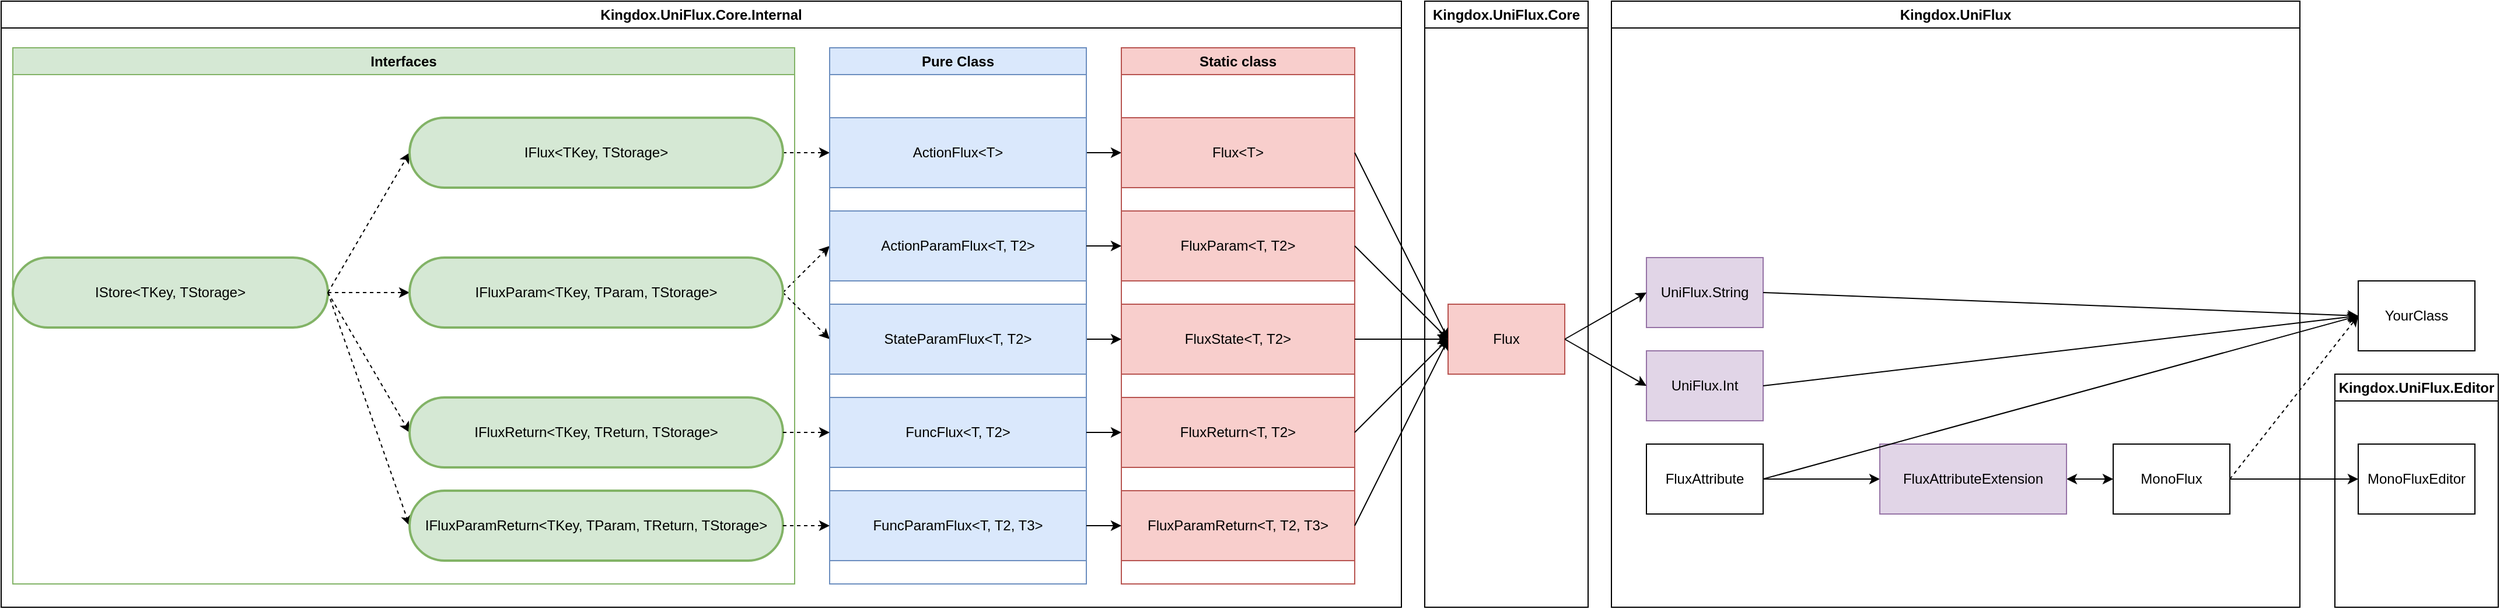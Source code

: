 <mxfile version="21.2.1" type="device">
  <diagram name="Page-1" id="AjHuZd5Q-5fPtrFU9uvx">
    <mxGraphModel dx="1434" dy="739" grid="1" gridSize="10" guides="1" tooltips="1" connect="1" arrows="1" fold="1" page="1" pageScale="1" pageWidth="850" pageHeight="1100" math="0" shadow="0">
      <root>
        <mxCell id="0" />
        <mxCell id="1" parent="0" />
        <mxCell id="zPwvJVCRFNVAX5RxwrGX-16" value="" style="edgeStyle=orthogonalEdgeStyle;rounded=0;orthogonalLoop=1;jettySize=auto;html=1;dashed=1;" parent="1" source="zPwvJVCRFNVAX5RxwrGX-7" target="zPwvJVCRFNVAX5RxwrGX-12" edge="1">
          <mxGeometry relative="1" as="geometry" />
        </mxCell>
        <mxCell id="zPwvJVCRFNVAX5RxwrGX-17" value="" style="rounded=0;orthogonalLoop=1;jettySize=auto;html=1;dashed=1;exitX=1;exitY=0.5;exitDx=0;exitDy=0;" parent="1" source="zPwvJVCRFNVAX5RxwrGX-8" edge="1">
          <mxGeometry relative="1" as="geometry">
            <mxPoint x="740" y="250" as="targetPoint" />
          </mxGeometry>
        </mxCell>
        <mxCell id="zPwvJVCRFNVAX5RxwrGX-56" style="rounded=0;orthogonalLoop=1;jettySize=auto;html=1;entryX=0;entryY=0.5;entryDx=0;entryDy=0;exitX=1;exitY=0.5;exitDx=0;exitDy=0;" parent="1" source="zPwvJVCRFNVAX5RxwrGX-12" target="zPwvJVCRFNVAX5RxwrGX-4" edge="1">
          <mxGeometry relative="1" as="geometry" />
        </mxCell>
        <mxCell id="zPwvJVCRFNVAX5RxwrGX-12" value="ActionFlux&amp;lt;T&amp;gt;" style="rounded=1;whiteSpace=wrap;html=1;fillColor=#dae8fc;strokeColor=#6c8ebf;glass=0;shadow=0;arcSize=0;" parent="1" vertex="1">
          <mxGeometry x="740" y="140" width="220" height="60" as="geometry" />
        </mxCell>
        <mxCell id="zPwvJVCRFNVAX5RxwrGX-62" value="Pure Class" style="swimlane;whiteSpace=wrap;html=1;fillColor=#dae8fc;strokeColor=#6c8ebf;" parent="1" vertex="1">
          <mxGeometry x="740" y="80" width="220" height="460" as="geometry" />
        </mxCell>
        <mxCell id="zPwvJVCRFNVAX5RxwrGX-63" value="Interfaces" style="swimlane;whiteSpace=wrap;html=1;fillColor=#d5e8d4;strokeColor=#82b366;" parent="1" vertex="1">
          <mxGeometry x="40" y="80" width="670" height="460" as="geometry" />
        </mxCell>
        <mxCell id="6YCAd8FIzps4Sk24OiGi-3" value="IStore&amp;lt;TKey, TStorage&lt;span style=&quot;background-color: initial;&quot;&gt;&amp;gt;&lt;/span&gt;" style="rounded=1;whiteSpace=wrap;html=1;glass=0;shadow=0;fillColor=#d5e8d4;strokeColor=#82b366;fillStyle=auto;strokeWidth=2;perimeterSpacing=0;arcSize=50;" parent="zPwvJVCRFNVAX5RxwrGX-63" vertex="1">
          <mxGeometry y="180" width="270" height="60" as="geometry" />
        </mxCell>
        <mxCell id="6YCAd8FIzps4Sk24OiGi-6" value="" style="edgeStyle=none;orthogonalLoop=1;jettySize=auto;html=1;rounded=0;exitX=1;exitY=0.5;exitDx=0;exitDy=0;entryX=0;entryY=0.5;entryDx=0;entryDy=0;dashed=1;" parent="1" source="6YCAd8FIzps4Sk24OiGi-3" target="zPwvJVCRFNVAX5RxwrGX-10" edge="1">
          <mxGeometry width="80" relative="1" as="geometry">
            <mxPoint x="490" y="510" as="sourcePoint" />
            <mxPoint x="570" y="510" as="targetPoint" />
            <Array as="points" />
          </mxGeometry>
        </mxCell>
        <mxCell id="6YCAd8FIzps4Sk24OiGi-7" value="" style="edgeStyle=none;orthogonalLoop=1;jettySize=auto;html=1;rounded=0;exitX=1;exitY=0.5;exitDx=0;exitDy=0;entryX=0;entryY=0.5;entryDx=0;entryDy=0;dashed=1;" parent="1" source="6YCAd8FIzps4Sk24OiGi-3" target="zPwvJVCRFNVAX5RxwrGX-9" edge="1">
          <mxGeometry width="80" relative="1" as="geometry">
            <mxPoint x="500" y="510" as="sourcePoint" />
            <mxPoint x="580" y="510" as="targetPoint" />
            <Array as="points" />
          </mxGeometry>
        </mxCell>
        <mxCell id="6YCAd8FIzps4Sk24OiGi-8" value="" style="edgeStyle=none;orthogonalLoop=1;jettySize=auto;html=1;rounded=0;exitX=1;exitY=0.5;exitDx=0;exitDy=0;entryX=0;entryY=0.5;entryDx=0;entryDy=0;dashed=1;" parent="1" source="6YCAd8FIzps4Sk24OiGi-3" target="zPwvJVCRFNVAX5RxwrGX-8" edge="1">
          <mxGeometry width="80" relative="1" as="geometry">
            <mxPoint x="590" y="640" as="sourcePoint" />
            <mxPoint x="670" y="640" as="targetPoint" />
            <Array as="points" />
          </mxGeometry>
        </mxCell>
        <mxCell id="6YCAd8FIzps4Sk24OiGi-9" value="" style="edgeStyle=none;orthogonalLoop=1;jettySize=auto;html=1;rounded=0;exitX=1;exitY=0.5;exitDx=0;exitDy=0;entryX=0;entryY=0.5;entryDx=0;entryDy=0;dashed=1;" parent="1" source="6YCAd8FIzps4Sk24OiGi-3" target="zPwvJVCRFNVAX5RxwrGX-7" edge="1">
          <mxGeometry width="80" relative="1" as="geometry">
            <mxPoint x="470" y="500" as="sourcePoint" />
            <mxPoint x="550" y="500" as="targetPoint" />
            <Array as="points" />
          </mxGeometry>
        </mxCell>
        <mxCell id="6YCAd8FIzps4Sk24OiGi-17" value="Kingdox.UniFlux.Core.Internal" style="swimlane;whiteSpace=wrap;html=1;" parent="1" vertex="1">
          <mxGeometry x="30" y="40" width="1200" height="520" as="geometry" />
        </mxCell>
        <mxCell id="zPwvJVCRFNVAX5RxwrGX-7" value="IFlux&amp;lt;TKey&lt;span style=&quot;background-color: initial;&quot;&gt;,&amp;nbsp;&lt;/span&gt;&lt;span style=&quot;background-color: initial;&quot;&gt;TStorage&lt;/span&gt;&lt;span style=&quot;background-color: initial;&quot;&gt;&amp;gt;&lt;/span&gt;" style="rounded=1;whiteSpace=wrap;html=1;glass=0;shadow=0;fillColor=#d5e8d4;strokeColor=#82b366;fillStyle=auto;strokeWidth=2;perimeterSpacing=0;arcSize=50;" parent="6YCAd8FIzps4Sk24OiGi-17" vertex="1">
          <mxGeometry x="350" y="100" width="320" height="60" as="geometry" />
        </mxCell>
        <mxCell id="vY3CopcSwJZuLqHJkW8Y-2" style="rounded=0;orthogonalLoop=1;jettySize=auto;html=1;exitX=1;exitY=0.5;exitDx=0;exitDy=0;entryX=0;entryY=0.5;entryDx=0;entryDy=0;dashed=1;" edge="1" parent="6YCAd8FIzps4Sk24OiGi-17" source="zPwvJVCRFNVAX5RxwrGX-8" target="vY3CopcSwJZuLqHJkW8Y-1">
          <mxGeometry relative="1" as="geometry" />
        </mxCell>
        <mxCell id="zPwvJVCRFNVAX5RxwrGX-8" value="IFluxParam&amp;lt;TKey, TParam, TStorage&amp;gt;" style="rounded=1;whiteSpace=wrap;html=1;glass=0;shadow=0;fillColor=#d5e8d4;strokeColor=#82b366;fillStyle=auto;strokeWidth=2;perimeterSpacing=0;arcSize=50;" parent="6YCAd8FIzps4Sk24OiGi-17" vertex="1">
          <mxGeometry x="350" y="220" width="320" height="60" as="geometry" />
        </mxCell>
        <mxCell id="zPwvJVCRFNVAX5RxwrGX-9" value="IFluxReturn&amp;lt;TKey, TReturn, TStorage&amp;gt;" style="rounded=1;whiteSpace=wrap;html=1;glass=0;shadow=0;fillColor=#d5e8d4;strokeColor=#82b366;fillStyle=auto;strokeWidth=2;perimeterSpacing=0;arcSize=50;" parent="6YCAd8FIzps4Sk24OiGi-17" vertex="1">
          <mxGeometry x="350" y="340" width="320" height="60" as="geometry" />
        </mxCell>
        <mxCell id="zPwvJVCRFNVAX5RxwrGX-10" value="IFluxParamReturn&amp;lt;TKey, TParam, TReturn, TStorage&amp;gt;" style="rounded=1;whiteSpace=wrap;html=1;glass=0;shadow=0;fillColor=#d5e8d4;strokeColor=#82b366;fillStyle=auto;strokeWidth=2;perimeterSpacing=0;arcSize=50;" parent="6YCAd8FIzps4Sk24OiGi-17" vertex="1">
          <mxGeometry x="350" y="420" width="320" height="60" as="geometry" />
        </mxCell>
        <mxCell id="6YCAd8FIzps4Sk24OiGi-21" value="Static class" style="swimlane;whiteSpace=wrap;html=1;fillColor=#f8cecc;strokeColor=#b85450;" parent="6YCAd8FIzps4Sk24OiGi-17" vertex="1">
          <mxGeometry x="960" y="40" width="200" height="460" as="geometry" />
        </mxCell>
        <mxCell id="zPwvJVCRFNVAX5RxwrGX-4" value="Flux&amp;lt;T&amp;gt;" style="rounded=0;whiteSpace=wrap;html=1;fillColor=#f8cecc;strokeColor=#b85450;" parent="6YCAd8FIzps4Sk24OiGi-21" vertex="1">
          <mxGeometry y="60" width="200" height="60" as="geometry" />
        </mxCell>
        <mxCell id="zPwvJVCRFNVAX5RxwrGX-5" value="FluxParam&amp;lt;T, T2&amp;gt;" style="rounded=0;whiteSpace=wrap;html=1;fillColor=#f8cecc;strokeColor=#b85450;" parent="6YCAd8FIzps4Sk24OiGi-21" vertex="1">
          <mxGeometry y="140" width="200" height="60" as="geometry" />
        </mxCell>
        <mxCell id="zPwvJVCRFNVAX5RxwrGX-6" value="FluxParamReturn&amp;lt;T, T2, T3&amp;gt;" style="rounded=0;whiteSpace=wrap;html=1;fillColor=#f8cecc;strokeColor=#b85450;" parent="6YCAd8FIzps4Sk24OiGi-21" vertex="1">
          <mxGeometry y="380" width="200" height="60" as="geometry" />
        </mxCell>
        <mxCell id="6YCAd8FIzps4Sk24OiGi-20" value="FluxReturn&amp;lt;T, T2&amp;gt;" style="rounded=0;whiteSpace=wrap;html=1;fillColor=#f8cecc;strokeColor=#b85450;" parent="6YCAd8FIzps4Sk24OiGi-21" vertex="1">
          <mxGeometry y="300" width="200" height="60" as="geometry" />
        </mxCell>
        <mxCell id="vY3CopcSwJZuLqHJkW8Y-3" value="FluxState&amp;lt;T, T2&amp;gt;" style="rounded=0;whiteSpace=wrap;html=1;fillColor=#f8cecc;strokeColor=#b85450;" vertex="1" parent="6YCAd8FIzps4Sk24OiGi-21">
          <mxGeometry y="220" width="200" height="60" as="geometry" />
        </mxCell>
        <mxCell id="zPwvJVCRFNVAX5RxwrGX-15" value="FuncParamFlux&amp;lt;T, T2, T3&amp;gt;" style="rounded=0;whiteSpace=wrap;html=1;fillColor=#dae8fc;strokeColor=#6c8ebf;" parent="6YCAd8FIzps4Sk24OiGi-17" vertex="1">
          <mxGeometry x="710" y="420" width="220" height="60" as="geometry" />
        </mxCell>
        <mxCell id="zPwvJVCRFNVAX5RxwrGX-19" value="" style="edgeStyle=orthogonalEdgeStyle;rounded=0;orthogonalLoop=1;jettySize=auto;html=1;dashed=1;entryX=0;entryY=0.5;entryDx=0;entryDy=0;" parent="6YCAd8FIzps4Sk24OiGi-17" source="zPwvJVCRFNVAX5RxwrGX-10" target="zPwvJVCRFNVAX5RxwrGX-15" edge="1">
          <mxGeometry relative="1" as="geometry" />
        </mxCell>
        <mxCell id="zPwvJVCRFNVAX5RxwrGX-61" value="" style="edgeStyle=none;orthogonalLoop=1;jettySize=auto;html=1;rounded=0;exitX=1;exitY=0.5;exitDx=0;exitDy=0;entryX=0;entryY=0.5;entryDx=0;entryDy=0;" parent="6YCAd8FIzps4Sk24OiGi-17" source="zPwvJVCRFNVAX5RxwrGX-15" target="zPwvJVCRFNVAX5RxwrGX-6" edge="1">
          <mxGeometry width="80" relative="1" as="geometry">
            <mxPoint x="1120" y="410" as="sourcePoint" />
            <mxPoint x="1200" y="410" as="targetPoint" />
            <Array as="points" />
          </mxGeometry>
        </mxCell>
        <mxCell id="zPwvJVCRFNVAX5RxwrGX-14" value="FuncFlux&amp;lt;T, T2&amp;gt;" style="rounded=0;whiteSpace=wrap;html=1;fillColor=#dae8fc;strokeColor=#6c8ebf;" parent="6YCAd8FIzps4Sk24OiGi-17" vertex="1">
          <mxGeometry x="710" y="340" width="220" height="60" as="geometry" />
        </mxCell>
        <mxCell id="zPwvJVCRFNVAX5RxwrGX-18" value="" style="edgeStyle=orthogonalEdgeStyle;rounded=0;orthogonalLoop=1;jettySize=auto;html=1;dashed=1;entryX=0;entryY=0.5;entryDx=0;entryDy=0;" parent="6YCAd8FIzps4Sk24OiGi-17" source="zPwvJVCRFNVAX5RxwrGX-9" target="zPwvJVCRFNVAX5RxwrGX-14" edge="1">
          <mxGeometry relative="1" as="geometry" />
        </mxCell>
        <mxCell id="zPwvJVCRFNVAX5RxwrGX-60" value="" style="edgeStyle=none;orthogonalLoop=1;jettySize=auto;html=1;rounded=0;exitX=1;exitY=0.5;exitDx=0;exitDy=0;entryX=0;entryY=0.5;entryDx=0;entryDy=0;" parent="6YCAd8FIzps4Sk24OiGi-17" source="zPwvJVCRFNVAX5RxwrGX-14" target="6YCAd8FIzps4Sk24OiGi-20" edge="1">
          <mxGeometry width="80" relative="1" as="geometry">
            <mxPoint x="1000" y="460" as="sourcePoint" />
            <mxPoint x="1080" y="460" as="targetPoint" />
            <Array as="points" />
          </mxGeometry>
        </mxCell>
        <mxCell id="vY3CopcSwJZuLqHJkW8Y-4" value="" style="edgeStyle=orthogonalEdgeStyle;rounded=0;orthogonalLoop=1;jettySize=auto;html=1;" edge="1" parent="6YCAd8FIzps4Sk24OiGi-17" source="vY3CopcSwJZuLqHJkW8Y-1" target="vY3CopcSwJZuLqHJkW8Y-3">
          <mxGeometry relative="1" as="geometry" />
        </mxCell>
        <mxCell id="vY3CopcSwJZuLqHJkW8Y-1" value="StateParamFlux&amp;lt;T, T2&amp;gt;" style="rounded=0;whiteSpace=wrap;html=1;fillColor=#dae8fc;strokeColor=#6c8ebf;" vertex="1" parent="6YCAd8FIzps4Sk24OiGi-17">
          <mxGeometry x="710" y="260" width="220" height="60" as="geometry" />
        </mxCell>
        <mxCell id="zPwvJVCRFNVAX5RxwrGX-13" value="ActionParamFlux&amp;lt;T, T2&amp;gt;" style="rounded=0;whiteSpace=wrap;html=1;fillColor=#dae8fc;strokeColor=#6c8ebf;" parent="6YCAd8FIzps4Sk24OiGi-17" vertex="1">
          <mxGeometry x="710" y="180" width="220" height="60" as="geometry" />
        </mxCell>
        <mxCell id="zPwvJVCRFNVAX5RxwrGX-59" value="" style="edgeStyle=none;orthogonalLoop=1;jettySize=auto;html=1;rounded=0;exitX=1;exitY=0.5;exitDx=0;exitDy=0;entryX=0;entryY=0.5;entryDx=0;entryDy=0;" parent="6YCAd8FIzps4Sk24OiGi-17" source="zPwvJVCRFNVAX5RxwrGX-13" target="zPwvJVCRFNVAX5RxwrGX-5" edge="1">
          <mxGeometry width="80" relative="1" as="geometry">
            <mxPoint x="1230" y="260" as="sourcePoint" />
            <mxPoint x="1310" y="260" as="targetPoint" />
            <Array as="points" />
          </mxGeometry>
        </mxCell>
        <mxCell id="6YCAd8FIzps4Sk24OiGi-18" value="Kingdox.UniFlux.Core" style="swimlane;whiteSpace=wrap;html=1;" parent="1" vertex="1">
          <mxGeometry x="1250" y="40" width="140" height="520" as="geometry" />
        </mxCell>
        <mxCell id="6YCAd8FIzps4Sk24OiGi-22" value="Flux" style="rounded=0;whiteSpace=wrap;html=1;fillColor=#f8cecc;strokeColor=#b85450;" parent="6YCAd8FIzps4Sk24OiGi-18" vertex="1">
          <mxGeometry x="20" y="260" width="100" height="60" as="geometry" />
        </mxCell>
        <mxCell id="6YCAd8FIzps4Sk24OiGi-19" value="Kingdox.UniFlux" style="swimlane;whiteSpace=wrap;html=1;" parent="1" vertex="1">
          <mxGeometry x="1410" y="40" width="590" height="520" as="geometry" />
        </mxCell>
        <mxCell id="6YCAd8FIzps4Sk24OiGi-29" value="MonoFlux" style="rounded=0;whiteSpace=wrap;html=1;" parent="6YCAd8FIzps4Sk24OiGi-19" vertex="1">
          <mxGeometry x="430" y="380" width="100" height="60" as="geometry" />
        </mxCell>
        <mxCell id="6YCAd8FIzps4Sk24OiGi-35" value="FluxAttribute" style="rounded=0;whiteSpace=wrap;html=1;" parent="6YCAd8FIzps4Sk24OiGi-19" vertex="1">
          <mxGeometry x="30" y="380" width="100" height="60" as="geometry" />
        </mxCell>
        <mxCell id="6YCAd8FIzps4Sk24OiGi-38" value="" style="edgeStyle=none;orthogonalLoop=1;jettySize=auto;html=1;rounded=0;startArrow=classic;startFill=1;" parent="6YCAd8FIzps4Sk24OiGi-19" source="6YCAd8FIzps4Sk24OiGi-31" target="6YCAd8FIzps4Sk24OiGi-29" edge="1">
          <mxGeometry width="80" relative="1" as="geometry">
            <mxPoint x="380" y="225" as="sourcePoint" />
            <mxPoint x="460" y="225" as="targetPoint" />
            <Array as="points" />
          </mxGeometry>
        </mxCell>
        <mxCell id="6YCAd8FIzps4Sk24OiGi-39" value="" style="edgeStyle=none;orthogonalLoop=1;jettySize=auto;html=1;rounded=0;entryX=0;entryY=0.5;entryDx=0;entryDy=0;exitX=1;exitY=0.5;exitDx=0;exitDy=0;" parent="6YCAd8FIzps4Sk24OiGi-19" source="6YCAd8FIzps4Sk24OiGi-35" target="6YCAd8FIzps4Sk24OiGi-31" edge="1">
          <mxGeometry width="80" relative="1" as="geometry">
            <mxPoint x="240" y="240" as="sourcePoint" />
            <mxPoint x="400" y="200" as="targetPoint" />
            <Array as="points" />
          </mxGeometry>
        </mxCell>
        <mxCell id="6YCAd8FIzps4Sk24OiGi-31" value="FluxAttributeExtension" style="rounded=0;whiteSpace=wrap;html=1;fillColor=#e1d5e7;strokeColor=#9673a6;" parent="6YCAd8FIzps4Sk24OiGi-19" vertex="1">
          <mxGeometry x="230" y="380" width="160" height="60" as="geometry" />
        </mxCell>
        <mxCell id="6YCAd8FIzps4Sk24OiGi-27" value="UniFlux.String" style="rounded=0;whiteSpace=wrap;html=1;fillColor=#e1d5e7;strokeColor=#9673a6;" parent="6YCAd8FIzps4Sk24OiGi-19" vertex="1">
          <mxGeometry x="30" y="220" width="100" height="60" as="geometry" />
        </mxCell>
        <mxCell id="6YCAd8FIzps4Sk24OiGi-28" value="UniFlux.Int" style="rounded=0;whiteSpace=wrap;html=1;fillColor=#e1d5e7;strokeColor=#9673a6;" parent="6YCAd8FIzps4Sk24OiGi-19" vertex="1">
          <mxGeometry x="30" y="300" width="100" height="60" as="geometry" />
        </mxCell>
        <mxCell id="6YCAd8FIzps4Sk24OiGi-23" value="" style="edgeStyle=none;orthogonalLoop=1;jettySize=auto;html=1;rounded=0;exitX=1;exitY=0.5;exitDx=0;exitDy=0;entryX=0;entryY=0.5;entryDx=0;entryDy=0;" parent="1" source="zPwvJVCRFNVAX5RxwrGX-4" target="6YCAd8FIzps4Sk24OiGi-22" edge="1">
          <mxGeometry width="80" relative="1" as="geometry">
            <mxPoint x="1160" y="520" as="sourcePoint" />
            <mxPoint x="1240" y="520" as="targetPoint" />
            <Array as="points" />
          </mxGeometry>
        </mxCell>
        <mxCell id="6YCAd8FIzps4Sk24OiGi-24" value="" style="edgeStyle=none;orthogonalLoop=1;jettySize=auto;html=1;rounded=0;exitX=1;exitY=0.5;exitDx=0;exitDy=0;entryX=0;entryY=0.5;entryDx=0;entryDy=0;" parent="1" source="zPwvJVCRFNVAX5RxwrGX-5" target="6YCAd8FIzps4Sk24OiGi-22" edge="1">
          <mxGeometry width="80" relative="1" as="geometry">
            <mxPoint x="1200" y="500" as="sourcePoint" />
            <mxPoint x="1280" y="500" as="targetPoint" />
            <Array as="points" />
          </mxGeometry>
        </mxCell>
        <mxCell id="6YCAd8FIzps4Sk24OiGi-25" value="" style="edgeStyle=none;orthogonalLoop=1;jettySize=auto;html=1;rounded=0;exitX=1;exitY=0.5;exitDx=0;exitDy=0;entryX=0;entryY=0.5;entryDx=0;entryDy=0;" parent="1" source="6YCAd8FIzps4Sk24OiGi-20" target="6YCAd8FIzps4Sk24OiGi-22" edge="1">
          <mxGeometry width="80" relative="1" as="geometry">
            <mxPoint x="1180" y="520" as="sourcePoint" />
            <mxPoint x="1260" y="520" as="targetPoint" />
            <Array as="points" />
          </mxGeometry>
        </mxCell>
        <mxCell id="6YCAd8FIzps4Sk24OiGi-26" value="" style="edgeStyle=none;orthogonalLoop=1;jettySize=auto;html=1;rounded=0;exitX=1;exitY=0.5;exitDx=0;exitDy=0;entryX=0;entryY=0.5;entryDx=0;entryDy=0;" parent="1" source="zPwvJVCRFNVAX5RxwrGX-6" target="6YCAd8FIzps4Sk24OiGi-22" edge="1">
          <mxGeometry width="80" relative="1" as="geometry">
            <mxPoint x="1180" y="540" as="sourcePoint" />
            <mxPoint x="1260" y="540" as="targetPoint" />
            <Array as="points" />
          </mxGeometry>
        </mxCell>
        <mxCell id="6YCAd8FIzps4Sk24OiGi-32" value="" style="edgeStyle=none;orthogonalLoop=1;jettySize=auto;html=1;rounded=0;exitX=1;exitY=0.5;exitDx=0;exitDy=0;entryX=0;entryY=0.5;entryDx=0;entryDy=0;" parent="1" source="6YCAd8FIzps4Sk24OiGi-22" target="6YCAd8FIzps4Sk24OiGi-27" edge="1">
          <mxGeometry width="80" relative="1" as="geometry">
            <mxPoint x="1450" y="340" as="sourcePoint" />
            <mxPoint x="1530" y="340" as="targetPoint" />
            <Array as="points" />
          </mxGeometry>
        </mxCell>
        <mxCell id="6YCAd8FIzps4Sk24OiGi-33" value="" style="edgeStyle=none;orthogonalLoop=1;jettySize=auto;html=1;rounded=0;exitX=1;exitY=0.5;exitDx=0;exitDy=0;entryX=0;entryY=0.5;entryDx=0;entryDy=0;" parent="1" source="6YCAd8FIzps4Sk24OiGi-22" target="6YCAd8FIzps4Sk24OiGi-28" edge="1">
          <mxGeometry width="80" relative="1" as="geometry">
            <mxPoint x="1450" y="320" as="sourcePoint" />
            <mxPoint x="1530" y="270" as="targetPoint" />
            <Array as="points" />
          </mxGeometry>
        </mxCell>
        <mxCell id="6YCAd8FIzps4Sk24OiGi-36" value="Kingdox.UniFlux.Editor" style="swimlane;whiteSpace=wrap;html=1;" parent="1" vertex="1">
          <mxGeometry x="2030" y="360" width="140" height="200" as="geometry" />
        </mxCell>
        <mxCell id="6YCAd8FIzps4Sk24OiGi-37" value="MonoFluxEditor" style="rounded=0;whiteSpace=wrap;html=1;" parent="6YCAd8FIzps4Sk24OiGi-36" vertex="1">
          <mxGeometry x="20" y="60" width="100" height="60" as="geometry" />
        </mxCell>
        <mxCell id="6YCAd8FIzps4Sk24OiGi-42" value="" style="edgeStyle=none;orthogonalLoop=1;jettySize=auto;html=1;rounded=0;exitX=1;exitY=0.5;exitDx=0;exitDy=0;entryX=0;entryY=0.5;entryDx=0;entryDy=0;" parent="1" source="6YCAd8FIzps4Sk24OiGi-29" target="6YCAd8FIzps4Sk24OiGi-37" edge="1">
          <mxGeometry width="80" relative="1" as="geometry">
            <mxPoint x="1950" y="270" as="sourcePoint" />
            <mxPoint x="2030" y="270" as="targetPoint" />
            <Array as="points" />
          </mxGeometry>
        </mxCell>
        <mxCell id="6YCAd8FIzps4Sk24OiGi-43" value="YourClass" style="rounded=0;whiteSpace=wrap;html=1;" parent="1" vertex="1">
          <mxGeometry x="2050" y="280" width="100" height="60" as="geometry" />
        </mxCell>
        <mxCell id="6YCAd8FIzps4Sk24OiGi-44" value="" style="edgeStyle=none;orthogonalLoop=1;jettySize=auto;html=1;rounded=0;exitX=1;exitY=0.5;exitDx=0;exitDy=0;entryX=0;entryY=0.5;entryDx=0;entryDy=0;dashed=1;" parent="1" source="6YCAd8FIzps4Sk24OiGi-29" target="6YCAd8FIzps4Sk24OiGi-43" edge="1">
          <mxGeometry width="80" relative="1" as="geometry">
            <mxPoint x="2000" y="190" as="sourcePoint" />
            <mxPoint x="2080" y="190" as="targetPoint" />
            <Array as="points" />
          </mxGeometry>
        </mxCell>
        <mxCell id="6YCAd8FIzps4Sk24OiGi-45" value="" style="edgeStyle=none;orthogonalLoop=1;jettySize=auto;html=1;rounded=0;exitX=1;exitY=0.5;exitDx=0;exitDy=0;entryX=0;entryY=0.5;entryDx=0;entryDy=0;" parent="1" source="6YCAd8FIzps4Sk24OiGi-35" target="6YCAd8FIzps4Sk24OiGi-43" edge="1">
          <mxGeometry width="80" relative="1" as="geometry">
            <mxPoint x="1610" y="130" as="sourcePoint" />
            <mxPoint x="1690" y="130" as="targetPoint" />
            <Array as="points" />
          </mxGeometry>
        </mxCell>
        <mxCell id="6YCAd8FIzps4Sk24OiGi-46" value="" style="edgeStyle=none;orthogonalLoop=1;jettySize=auto;html=1;rounded=0;exitX=1;exitY=0.5;exitDx=0;exitDy=0;entryX=0;entryY=0.5;entryDx=0;entryDy=0;" parent="1" source="6YCAd8FIzps4Sk24OiGi-27" target="6YCAd8FIzps4Sk24OiGi-43" edge="1">
          <mxGeometry width="80" relative="1" as="geometry">
            <mxPoint x="1650" y="320" as="sourcePoint" />
            <mxPoint x="1730" y="320" as="targetPoint" />
            <Array as="points" />
          </mxGeometry>
        </mxCell>
        <mxCell id="6YCAd8FIzps4Sk24OiGi-48" value="" style="edgeStyle=none;orthogonalLoop=1;jettySize=auto;html=1;rounded=0;exitX=1;exitY=0.5;exitDx=0;exitDy=0;entryX=0;entryY=0.5;entryDx=0;entryDy=0;" parent="1" source="6YCAd8FIzps4Sk24OiGi-28" target="6YCAd8FIzps4Sk24OiGi-43" edge="1">
          <mxGeometry width="80" relative="1" as="geometry">
            <mxPoint x="1580" y="350" as="sourcePoint" />
            <mxPoint x="2070" y="230" as="targetPoint" />
            <Array as="points" />
          </mxGeometry>
        </mxCell>
        <mxCell id="vY3CopcSwJZuLqHJkW8Y-5" style="rounded=0;orthogonalLoop=1;jettySize=auto;html=1;exitX=1;exitY=0.5;exitDx=0;exitDy=0;entryX=0;entryY=0.5;entryDx=0;entryDy=0;" edge="1" parent="1" source="vY3CopcSwJZuLqHJkW8Y-3" target="6YCAd8FIzps4Sk24OiGi-22">
          <mxGeometry relative="1" as="geometry" />
        </mxCell>
      </root>
    </mxGraphModel>
  </diagram>
</mxfile>
